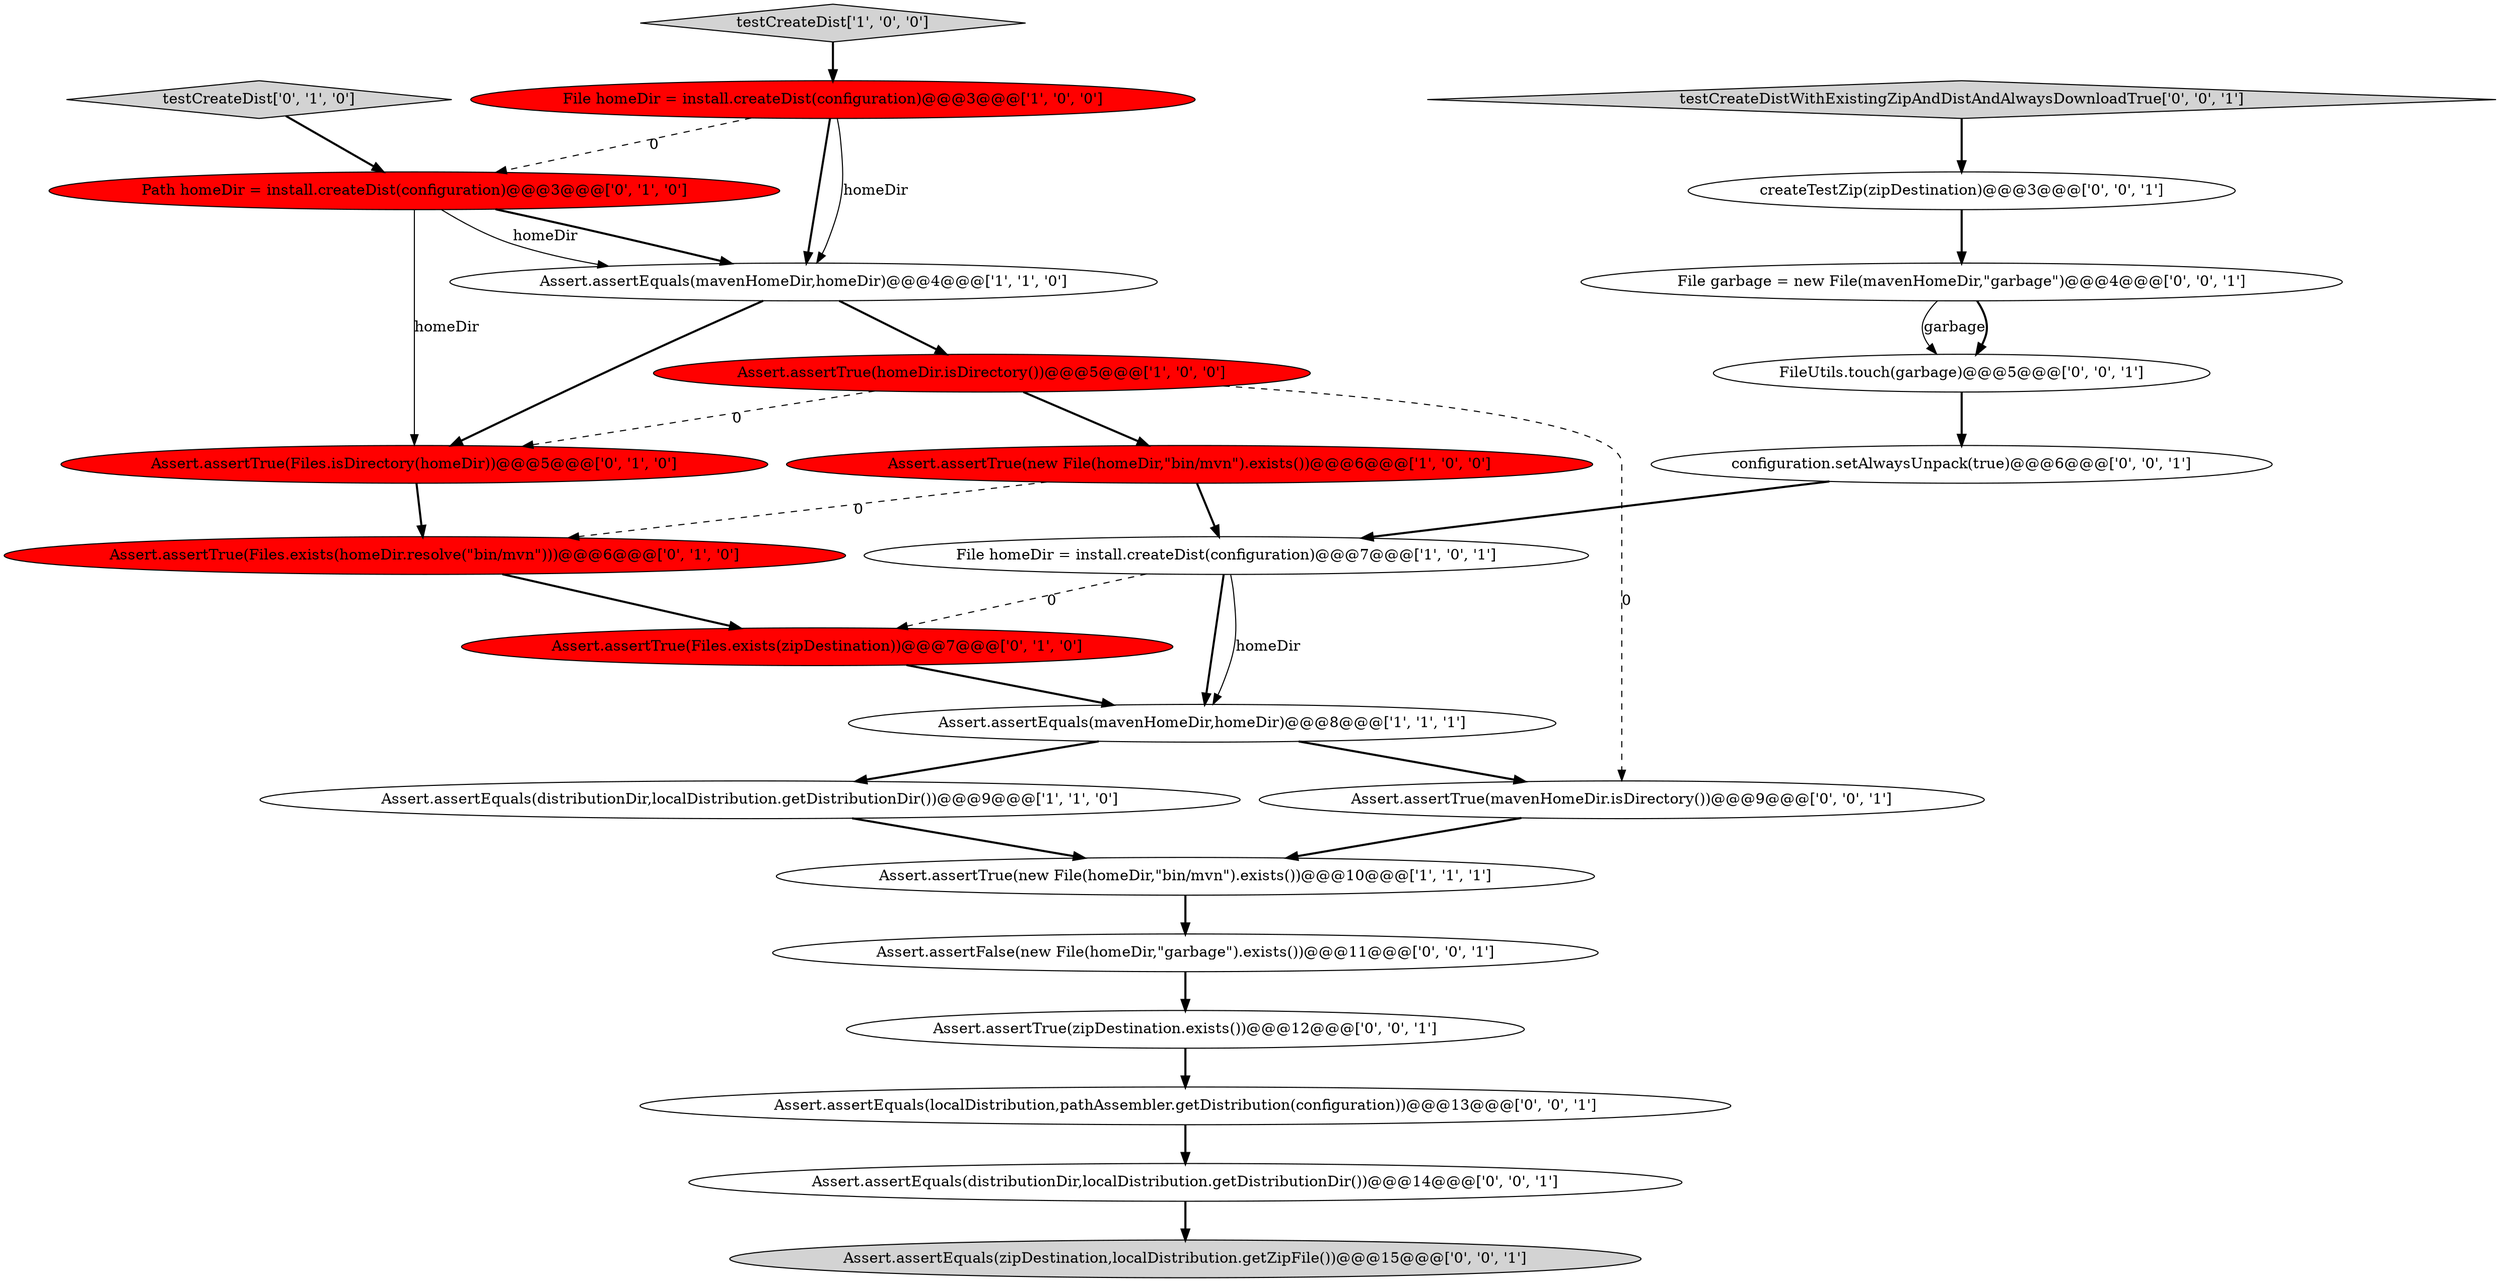 digraph {
10 [style = filled, label = "Assert.assertTrue(Files.exists(zipDestination))@@@7@@@['0', '1', '0']", fillcolor = red, shape = ellipse image = "AAA1AAABBB2BBB"];
9 [style = filled, label = "Path homeDir = install.createDist(configuration)@@@3@@@['0', '1', '0']", fillcolor = red, shape = ellipse image = "AAA1AAABBB2BBB"];
8 [style = filled, label = "File homeDir = install.createDist(configuration)@@@7@@@['1', '0', '1']", fillcolor = white, shape = ellipse image = "AAA0AAABBB1BBB"];
21 [style = filled, label = "createTestZip(zipDestination)@@@3@@@['0', '0', '1']", fillcolor = white, shape = ellipse image = "AAA0AAABBB3BBB"];
16 [style = filled, label = "configuration.setAlwaysUnpack(true)@@@6@@@['0', '0', '1']", fillcolor = white, shape = ellipse image = "AAA0AAABBB3BBB"];
4 [style = filled, label = "Assert.assertEquals(mavenHomeDir,homeDir)@@@4@@@['1', '1', '0']", fillcolor = white, shape = ellipse image = "AAA0AAABBB1BBB"];
13 [style = filled, label = "testCreateDist['0', '1', '0']", fillcolor = lightgray, shape = diamond image = "AAA0AAABBB2BBB"];
17 [style = filled, label = "Assert.assertEquals(distributionDir,localDistribution.getDistributionDir())@@@14@@@['0', '0', '1']", fillcolor = white, shape = ellipse image = "AAA0AAABBB3BBB"];
6 [style = filled, label = "Assert.assertEquals(distributionDir,localDistribution.getDistributionDir())@@@9@@@['1', '1', '0']", fillcolor = white, shape = ellipse image = "AAA0AAABBB1BBB"];
14 [style = filled, label = "File garbage = new File(mavenHomeDir,\"garbage\")@@@4@@@['0', '0', '1']", fillcolor = white, shape = ellipse image = "AAA0AAABBB3BBB"];
12 [style = filled, label = "Assert.assertTrue(Files.isDirectory(homeDir))@@@5@@@['0', '1', '0']", fillcolor = red, shape = ellipse image = "AAA1AAABBB2BBB"];
19 [style = filled, label = "Assert.assertTrue(zipDestination.exists())@@@12@@@['0', '0', '1']", fillcolor = white, shape = ellipse image = "AAA0AAABBB3BBB"];
22 [style = filled, label = "Assert.assertFalse(new File(homeDir,\"garbage\").exists())@@@11@@@['0', '0', '1']", fillcolor = white, shape = ellipse image = "AAA0AAABBB3BBB"];
7 [style = filled, label = "Assert.assertTrue(homeDir.isDirectory())@@@5@@@['1', '0', '0']", fillcolor = red, shape = ellipse image = "AAA1AAABBB1BBB"];
3 [style = filled, label = "testCreateDist['1', '0', '0']", fillcolor = lightgray, shape = diamond image = "AAA0AAABBB1BBB"];
0 [style = filled, label = "Assert.assertTrue(new File(homeDir,\"bin/mvn\").exists())@@@6@@@['1', '0', '0']", fillcolor = red, shape = ellipse image = "AAA1AAABBB1BBB"];
15 [style = filled, label = "Assert.assertEquals(localDistribution,pathAssembler.getDistribution(configuration))@@@13@@@['0', '0', '1']", fillcolor = white, shape = ellipse image = "AAA0AAABBB3BBB"];
24 [style = filled, label = "testCreateDistWithExistingZipAndDistAndAlwaysDownloadTrue['0', '0', '1']", fillcolor = lightgray, shape = diamond image = "AAA0AAABBB3BBB"];
18 [style = filled, label = "Assert.assertTrue(mavenHomeDir.isDirectory())@@@9@@@['0', '0', '1']", fillcolor = white, shape = ellipse image = "AAA0AAABBB3BBB"];
11 [style = filled, label = "Assert.assertTrue(Files.exists(homeDir.resolve(\"bin/mvn\")))@@@6@@@['0', '1', '0']", fillcolor = red, shape = ellipse image = "AAA1AAABBB2BBB"];
1 [style = filled, label = "File homeDir = install.createDist(configuration)@@@3@@@['1', '0', '0']", fillcolor = red, shape = ellipse image = "AAA1AAABBB1BBB"];
2 [style = filled, label = "Assert.assertTrue(new File(homeDir,\"bin/mvn\").exists())@@@10@@@['1', '1', '1']", fillcolor = white, shape = ellipse image = "AAA0AAABBB1BBB"];
5 [style = filled, label = "Assert.assertEquals(mavenHomeDir,homeDir)@@@8@@@['1', '1', '1']", fillcolor = white, shape = ellipse image = "AAA0AAABBB1BBB"];
20 [style = filled, label = "Assert.assertEquals(zipDestination,localDistribution.getZipFile())@@@15@@@['0', '0', '1']", fillcolor = lightgray, shape = ellipse image = "AAA0AAABBB3BBB"];
23 [style = filled, label = "FileUtils.touch(garbage)@@@5@@@['0', '0', '1']", fillcolor = white, shape = ellipse image = "AAA0AAABBB3BBB"];
1->4 [style = bold, label=""];
14->23 [style = solid, label="garbage"];
23->16 [style = bold, label=""];
8->10 [style = dashed, label="0"];
7->18 [style = dashed, label="0"];
3->1 [style = bold, label=""];
16->8 [style = bold, label=""];
22->19 [style = bold, label=""];
9->4 [style = bold, label=""];
12->11 [style = bold, label=""];
1->4 [style = solid, label="homeDir"];
1->9 [style = dashed, label="0"];
7->0 [style = bold, label=""];
0->11 [style = dashed, label="0"];
5->18 [style = bold, label=""];
18->2 [style = bold, label=""];
4->7 [style = bold, label=""];
6->2 [style = bold, label=""];
15->17 [style = bold, label=""];
10->5 [style = bold, label=""];
5->6 [style = bold, label=""];
8->5 [style = bold, label=""];
14->23 [style = bold, label=""];
24->21 [style = bold, label=""];
11->10 [style = bold, label=""];
9->4 [style = solid, label="homeDir"];
0->8 [style = bold, label=""];
7->12 [style = dashed, label="0"];
4->12 [style = bold, label=""];
8->5 [style = solid, label="homeDir"];
17->20 [style = bold, label=""];
13->9 [style = bold, label=""];
19->15 [style = bold, label=""];
2->22 [style = bold, label=""];
9->12 [style = solid, label="homeDir"];
21->14 [style = bold, label=""];
}
